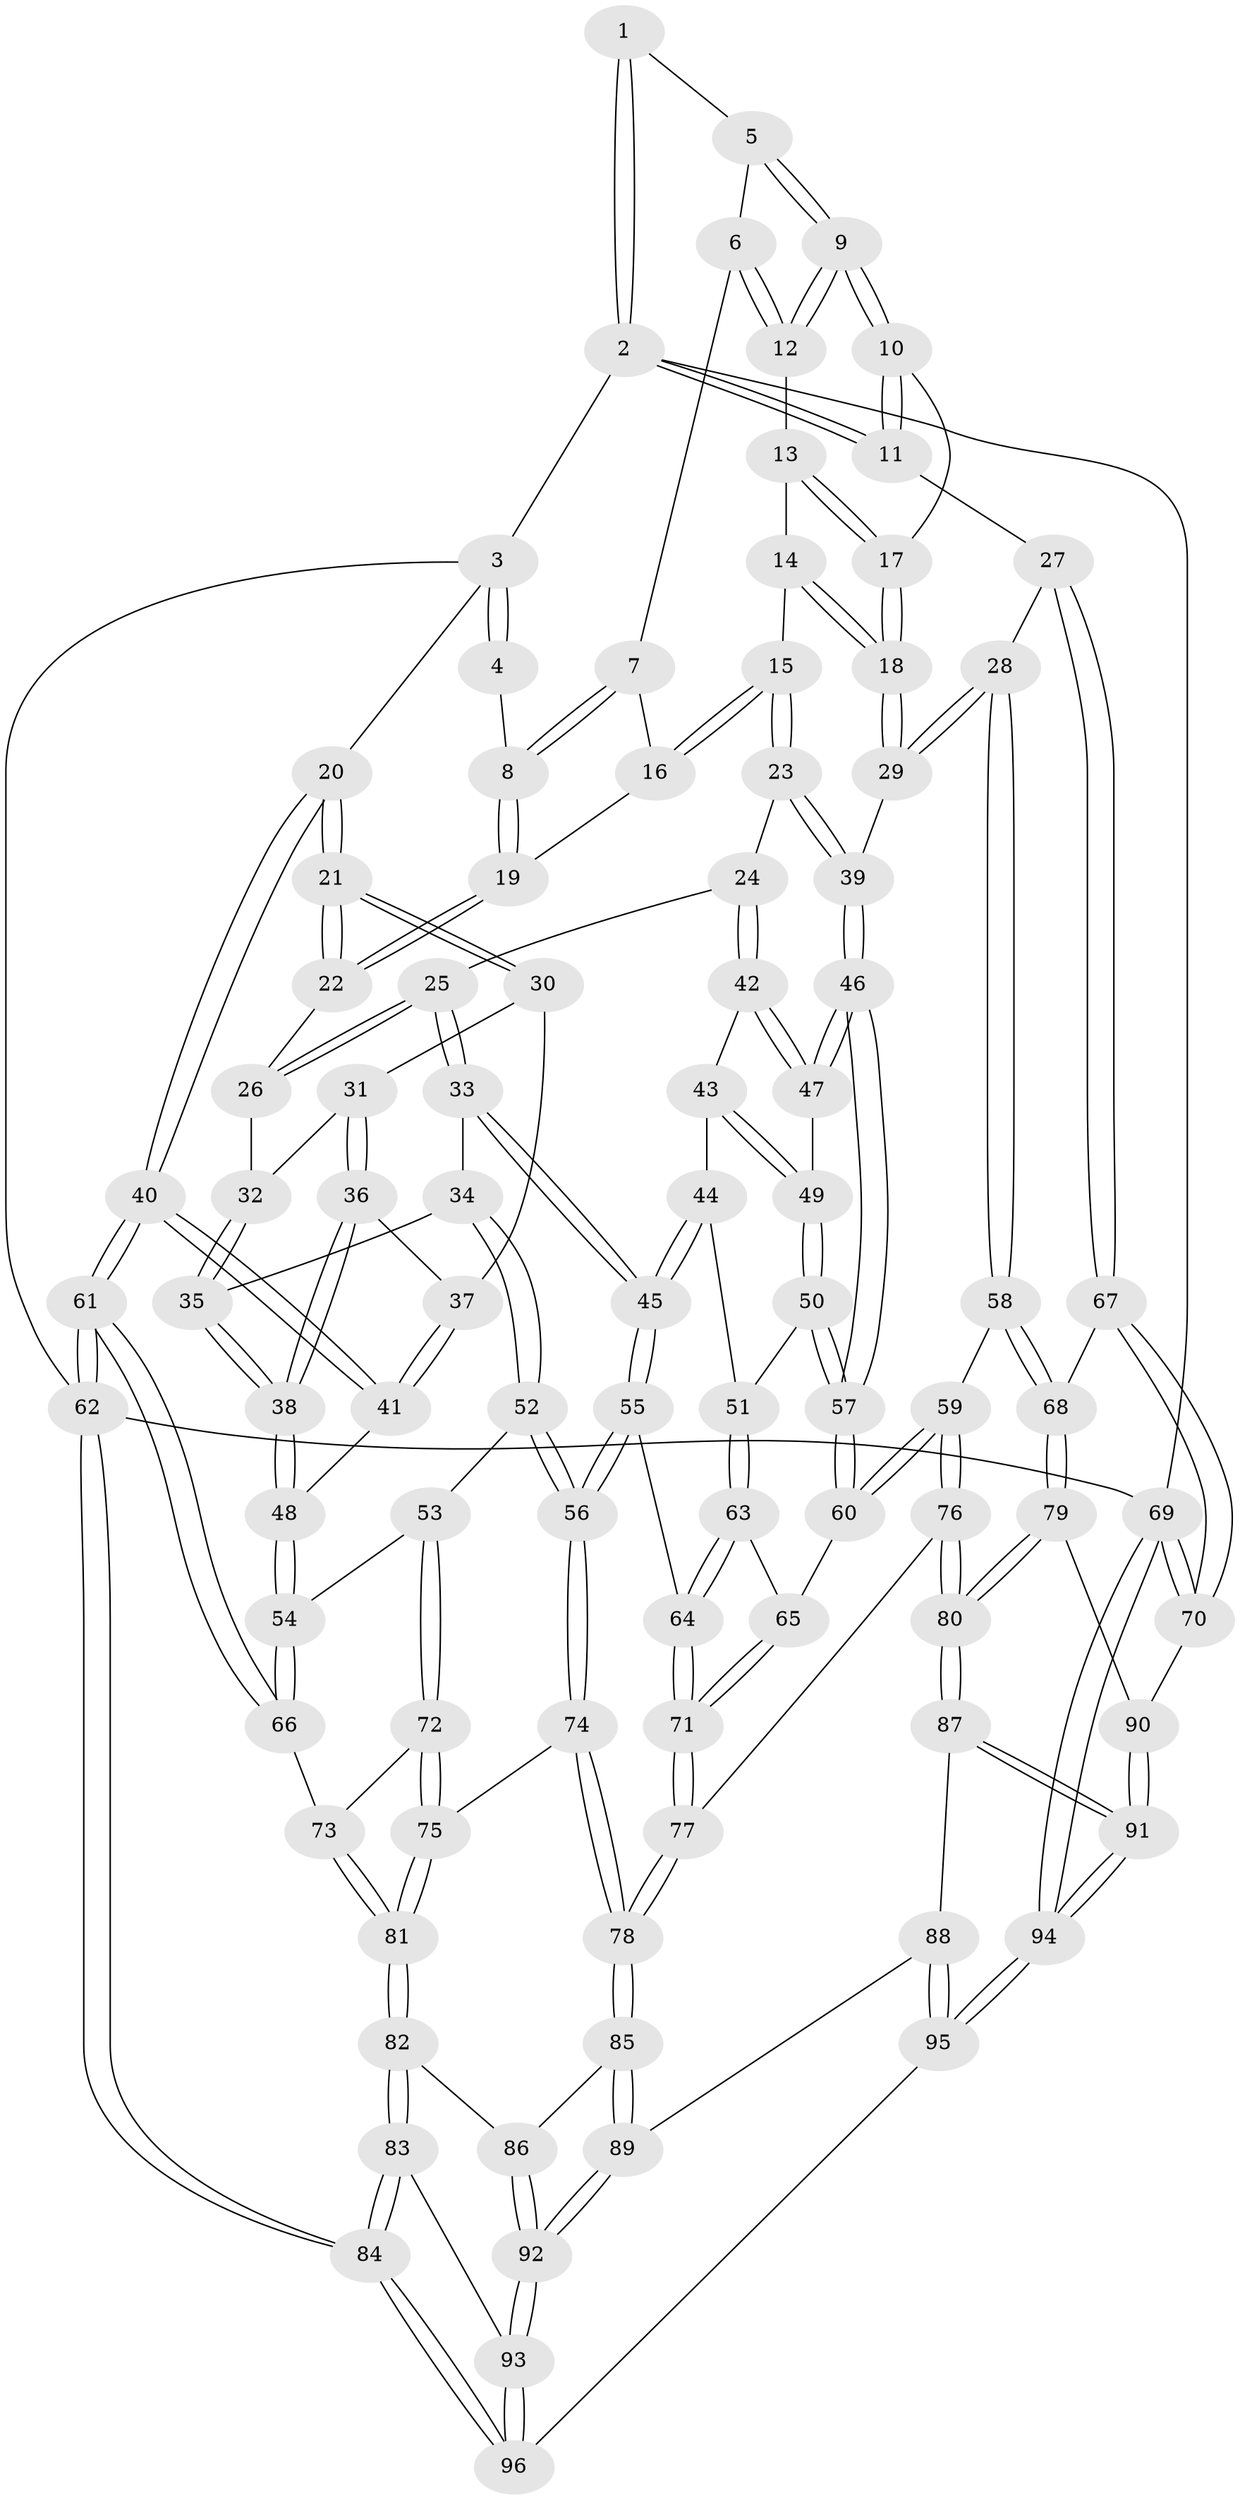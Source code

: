 // Generated by graph-tools (version 1.1) at 2025/17/03/09/25 04:17:12]
// undirected, 96 vertices, 237 edges
graph export_dot {
graph [start="1"]
  node [color=gray90,style=filled];
  1 [pos="+0.7556469309911205+0"];
  2 [pos="+1+0"];
  3 [pos="+0+0"];
  4 [pos="+0.4553204150488002+0"];
  5 [pos="+0.7583570469323141+0"];
  6 [pos="+0.7133995709035598+0.05790110971768637"];
  7 [pos="+0.6639275512970315+0.09796248746846238"];
  8 [pos="+0.4371732737157095+0.11014629396473179"];
  9 [pos="+0.9393302294939992+0.1465176416790941"];
  10 [pos="+0.9420325936219697+0.14908678653324614"];
  11 [pos="+1+0.18792524778909817"];
  12 [pos="+0.7527633377080998+0.1251937597144145"];
  13 [pos="+0.754724679655211+0.13984598766547088"];
  14 [pos="+0.735223522466486+0.18556780563457242"];
  15 [pos="+0.6425951297602209+0.2908509988078575"];
  16 [pos="+0.6317208415683564+0.19795936924112678"];
  17 [pos="+0.843963381648366+0.25042861632962715"];
  18 [pos="+0.8156293798546904+0.344763697699057"];
  19 [pos="+0.4362091889822024+0.11256261049787461"];
  20 [pos="+0+0"];
  21 [pos="+0+0"];
  22 [pos="+0.39447669872044155+0.1818712617257564"];
  23 [pos="+0.6415454606122761+0.2970400506479312"];
  24 [pos="+0.541541745378368+0.325167560206407"];
  25 [pos="+0.49050382613665383+0.3069477131774146"];
  26 [pos="+0.3908231896335179+0.1984908291301388"];
  27 [pos="+1+0.3176709324818548"];
  28 [pos="+0.8546873316161274+0.39385237184131777"];
  29 [pos="+0.8103065487296676+0.3718362713970253"];
  30 [pos="+0.10392397729502481+0.18688607198005264"];
  31 [pos="+0.20152179429516717+0.25848523838293047"];
  32 [pos="+0.3167169164832396+0.24186538772542168"];
  33 [pos="+0.4122488540998852+0.4383720148328628"];
  34 [pos="+0.34349496465800283+0.44511913071544595"];
  35 [pos="+0.3219415234427404+0.4220557687386381"];
  36 [pos="+0.16781517394885542+0.3696823156632646"];
  37 [pos="+0.032802478630661394+0.36658872269286236"];
  38 [pos="+0.17859705996825417+0.43446820284681154"];
  39 [pos="+0.780010251191431+0.3773315408949357"];
  40 [pos="+0+0.41436336801545404"];
  41 [pos="+0+0.41154518175476457"];
  42 [pos="+0.5489527736810526+0.37370734937897127"];
  43 [pos="+0.5503498652910023+0.41511901920491123"];
  44 [pos="+0.5329379864151215+0.4513190524782258"];
  45 [pos="+0.47031555130185176+0.5229103789961831"];
  46 [pos="+0.7344433752553757+0.44424560639790744"];
  47 [pos="+0.667195360252618+0.4566804200438898"];
  48 [pos="+0.1546488059290336+0.5092690947047269"];
  49 [pos="+0.6144661065840803+0.47858945688796334"];
  50 [pos="+0.6021535891694855+0.5206059170991179"];
  51 [pos="+0.5881140408325028+0.5294561119788734"];
  52 [pos="+0.3154793222366482+0.544730948807683"];
  53 [pos="+0.20945139603762333+0.5552945177868897"];
  54 [pos="+0.15651103933127755+0.5196285326737099"];
  55 [pos="+0.47300384585824373+0.5867296780236064"];
  56 [pos="+0.41798515741465636+0.6326038133437425"];
  57 [pos="+0.7136228047235567+0.567936310725625"];
  58 [pos="+0.9069626514686536+0.5957499663143232"];
  59 [pos="+0.743301949100848+0.6244341064657754"];
  60 [pos="+0.7157588107412209+0.5790824099362224"];
  61 [pos="+0+0.7275547338083465"];
  62 [pos="+0+1"];
  63 [pos="+0.5585191729660766+0.5626561565033592"];
  64 [pos="+0.4821731077902486+0.5873457259835572"];
  65 [pos="+0.6171247456502256+0.5984170448975722"];
  66 [pos="+0+0.6865718107694512"];
  67 [pos="+1+0.6370220710002775"];
  68 [pos="+0.9791519280763549+0.6462749309170741"];
  69 [pos="+1+1"];
  70 [pos="+1+0.9304553164951418"];
  71 [pos="+0.6009929763480719+0.6816077959396664"];
  72 [pos="+0.22022785697859648+0.6194630844917812"];
  73 [pos="+0.08397728203403333+0.7191843769725621"];
  74 [pos="+0.4152757916112191+0.6437160299409104"];
  75 [pos="+0.2749462450877599+0.7453634539834563"];
  76 [pos="+0.6937921416485969+0.7660719256311993"];
  77 [pos="+0.6463306020604035+0.7612283763268531"];
  78 [pos="+0.5147703667880453+0.8069213295191578"];
  79 [pos="+0.8592019492387989+0.8150557701187442"];
  80 [pos="+0.7442590275883959+0.8222128661126024"];
  81 [pos="+0.24791703333650578+0.8048671087915797"];
  82 [pos="+0.2546703395785108+0.8438524356114621"];
  83 [pos="+0.2515957822935467+0.851017289557046"];
  84 [pos="+0+1"];
  85 [pos="+0.5007324171036417+0.8322849948484046"];
  86 [pos="+0.3058368582555196+0.8488732644979514"];
  87 [pos="+0.7359536172183031+0.8610479893409425"];
  88 [pos="+0.7056847994326164+0.9067237287743688"];
  89 [pos="+0.517248413601102+0.9878469038635275"];
  90 [pos="+0.876201254672843+0.8336653572959312"];
  91 [pos="+1+1"];
  92 [pos="+0.5046642928665382+1"];
  93 [pos="+0.4830704469054586+1"];
  94 [pos="+1+1"];
  95 [pos="+0.7057789309558964+1"];
  96 [pos="+0.4842740714683458+1"];
  1 -- 2;
  1 -- 2;
  1 -- 5;
  2 -- 3;
  2 -- 11;
  2 -- 11;
  2 -- 69;
  3 -- 4;
  3 -- 4;
  3 -- 20;
  3 -- 62;
  4 -- 8;
  5 -- 6;
  5 -- 9;
  5 -- 9;
  6 -- 7;
  6 -- 12;
  6 -- 12;
  7 -- 8;
  7 -- 8;
  7 -- 16;
  8 -- 19;
  8 -- 19;
  9 -- 10;
  9 -- 10;
  9 -- 12;
  9 -- 12;
  10 -- 11;
  10 -- 11;
  10 -- 17;
  11 -- 27;
  12 -- 13;
  13 -- 14;
  13 -- 17;
  13 -- 17;
  14 -- 15;
  14 -- 18;
  14 -- 18;
  15 -- 16;
  15 -- 16;
  15 -- 23;
  15 -- 23;
  16 -- 19;
  17 -- 18;
  17 -- 18;
  18 -- 29;
  18 -- 29;
  19 -- 22;
  19 -- 22;
  20 -- 21;
  20 -- 21;
  20 -- 40;
  20 -- 40;
  21 -- 22;
  21 -- 22;
  21 -- 30;
  21 -- 30;
  22 -- 26;
  23 -- 24;
  23 -- 39;
  23 -- 39;
  24 -- 25;
  24 -- 42;
  24 -- 42;
  25 -- 26;
  25 -- 26;
  25 -- 33;
  25 -- 33;
  26 -- 32;
  27 -- 28;
  27 -- 67;
  27 -- 67;
  28 -- 29;
  28 -- 29;
  28 -- 58;
  28 -- 58;
  29 -- 39;
  30 -- 31;
  30 -- 37;
  31 -- 32;
  31 -- 36;
  31 -- 36;
  32 -- 35;
  32 -- 35;
  33 -- 34;
  33 -- 45;
  33 -- 45;
  34 -- 35;
  34 -- 52;
  34 -- 52;
  35 -- 38;
  35 -- 38;
  36 -- 37;
  36 -- 38;
  36 -- 38;
  37 -- 41;
  37 -- 41;
  38 -- 48;
  38 -- 48;
  39 -- 46;
  39 -- 46;
  40 -- 41;
  40 -- 41;
  40 -- 61;
  40 -- 61;
  41 -- 48;
  42 -- 43;
  42 -- 47;
  42 -- 47;
  43 -- 44;
  43 -- 49;
  43 -- 49;
  44 -- 45;
  44 -- 45;
  44 -- 51;
  45 -- 55;
  45 -- 55;
  46 -- 47;
  46 -- 47;
  46 -- 57;
  46 -- 57;
  47 -- 49;
  48 -- 54;
  48 -- 54;
  49 -- 50;
  49 -- 50;
  50 -- 51;
  50 -- 57;
  50 -- 57;
  51 -- 63;
  51 -- 63;
  52 -- 53;
  52 -- 56;
  52 -- 56;
  53 -- 54;
  53 -- 72;
  53 -- 72;
  54 -- 66;
  54 -- 66;
  55 -- 56;
  55 -- 56;
  55 -- 64;
  56 -- 74;
  56 -- 74;
  57 -- 60;
  57 -- 60;
  58 -- 59;
  58 -- 68;
  58 -- 68;
  59 -- 60;
  59 -- 60;
  59 -- 76;
  59 -- 76;
  60 -- 65;
  61 -- 62;
  61 -- 62;
  61 -- 66;
  61 -- 66;
  62 -- 84;
  62 -- 84;
  62 -- 69;
  63 -- 64;
  63 -- 64;
  63 -- 65;
  64 -- 71;
  64 -- 71;
  65 -- 71;
  65 -- 71;
  66 -- 73;
  67 -- 68;
  67 -- 70;
  67 -- 70;
  68 -- 79;
  68 -- 79;
  69 -- 70;
  69 -- 70;
  69 -- 94;
  69 -- 94;
  70 -- 90;
  71 -- 77;
  71 -- 77;
  72 -- 73;
  72 -- 75;
  72 -- 75;
  73 -- 81;
  73 -- 81;
  74 -- 75;
  74 -- 78;
  74 -- 78;
  75 -- 81;
  75 -- 81;
  76 -- 77;
  76 -- 80;
  76 -- 80;
  77 -- 78;
  77 -- 78;
  78 -- 85;
  78 -- 85;
  79 -- 80;
  79 -- 80;
  79 -- 90;
  80 -- 87;
  80 -- 87;
  81 -- 82;
  81 -- 82;
  82 -- 83;
  82 -- 83;
  82 -- 86;
  83 -- 84;
  83 -- 84;
  83 -- 93;
  84 -- 96;
  84 -- 96;
  85 -- 86;
  85 -- 89;
  85 -- 89;
  86 -- 92;
  86 -- 92;
  87 -- 88;
  87 -- 91;
  87 -- 91;
  88 -- 89;
  88 -- 95;
  88 -- 95;
  89 -- 92;
  89 -- 92;
  90 -- 91;
  90 -- 91;
  91 -- 94;
  91 -- 94;
  92 -- 93;
  92 -- 93;
  93 -- 96;
  93 -- 96;
  94 -- 95;
  94 -- 95;
  95 -- 96;
}
